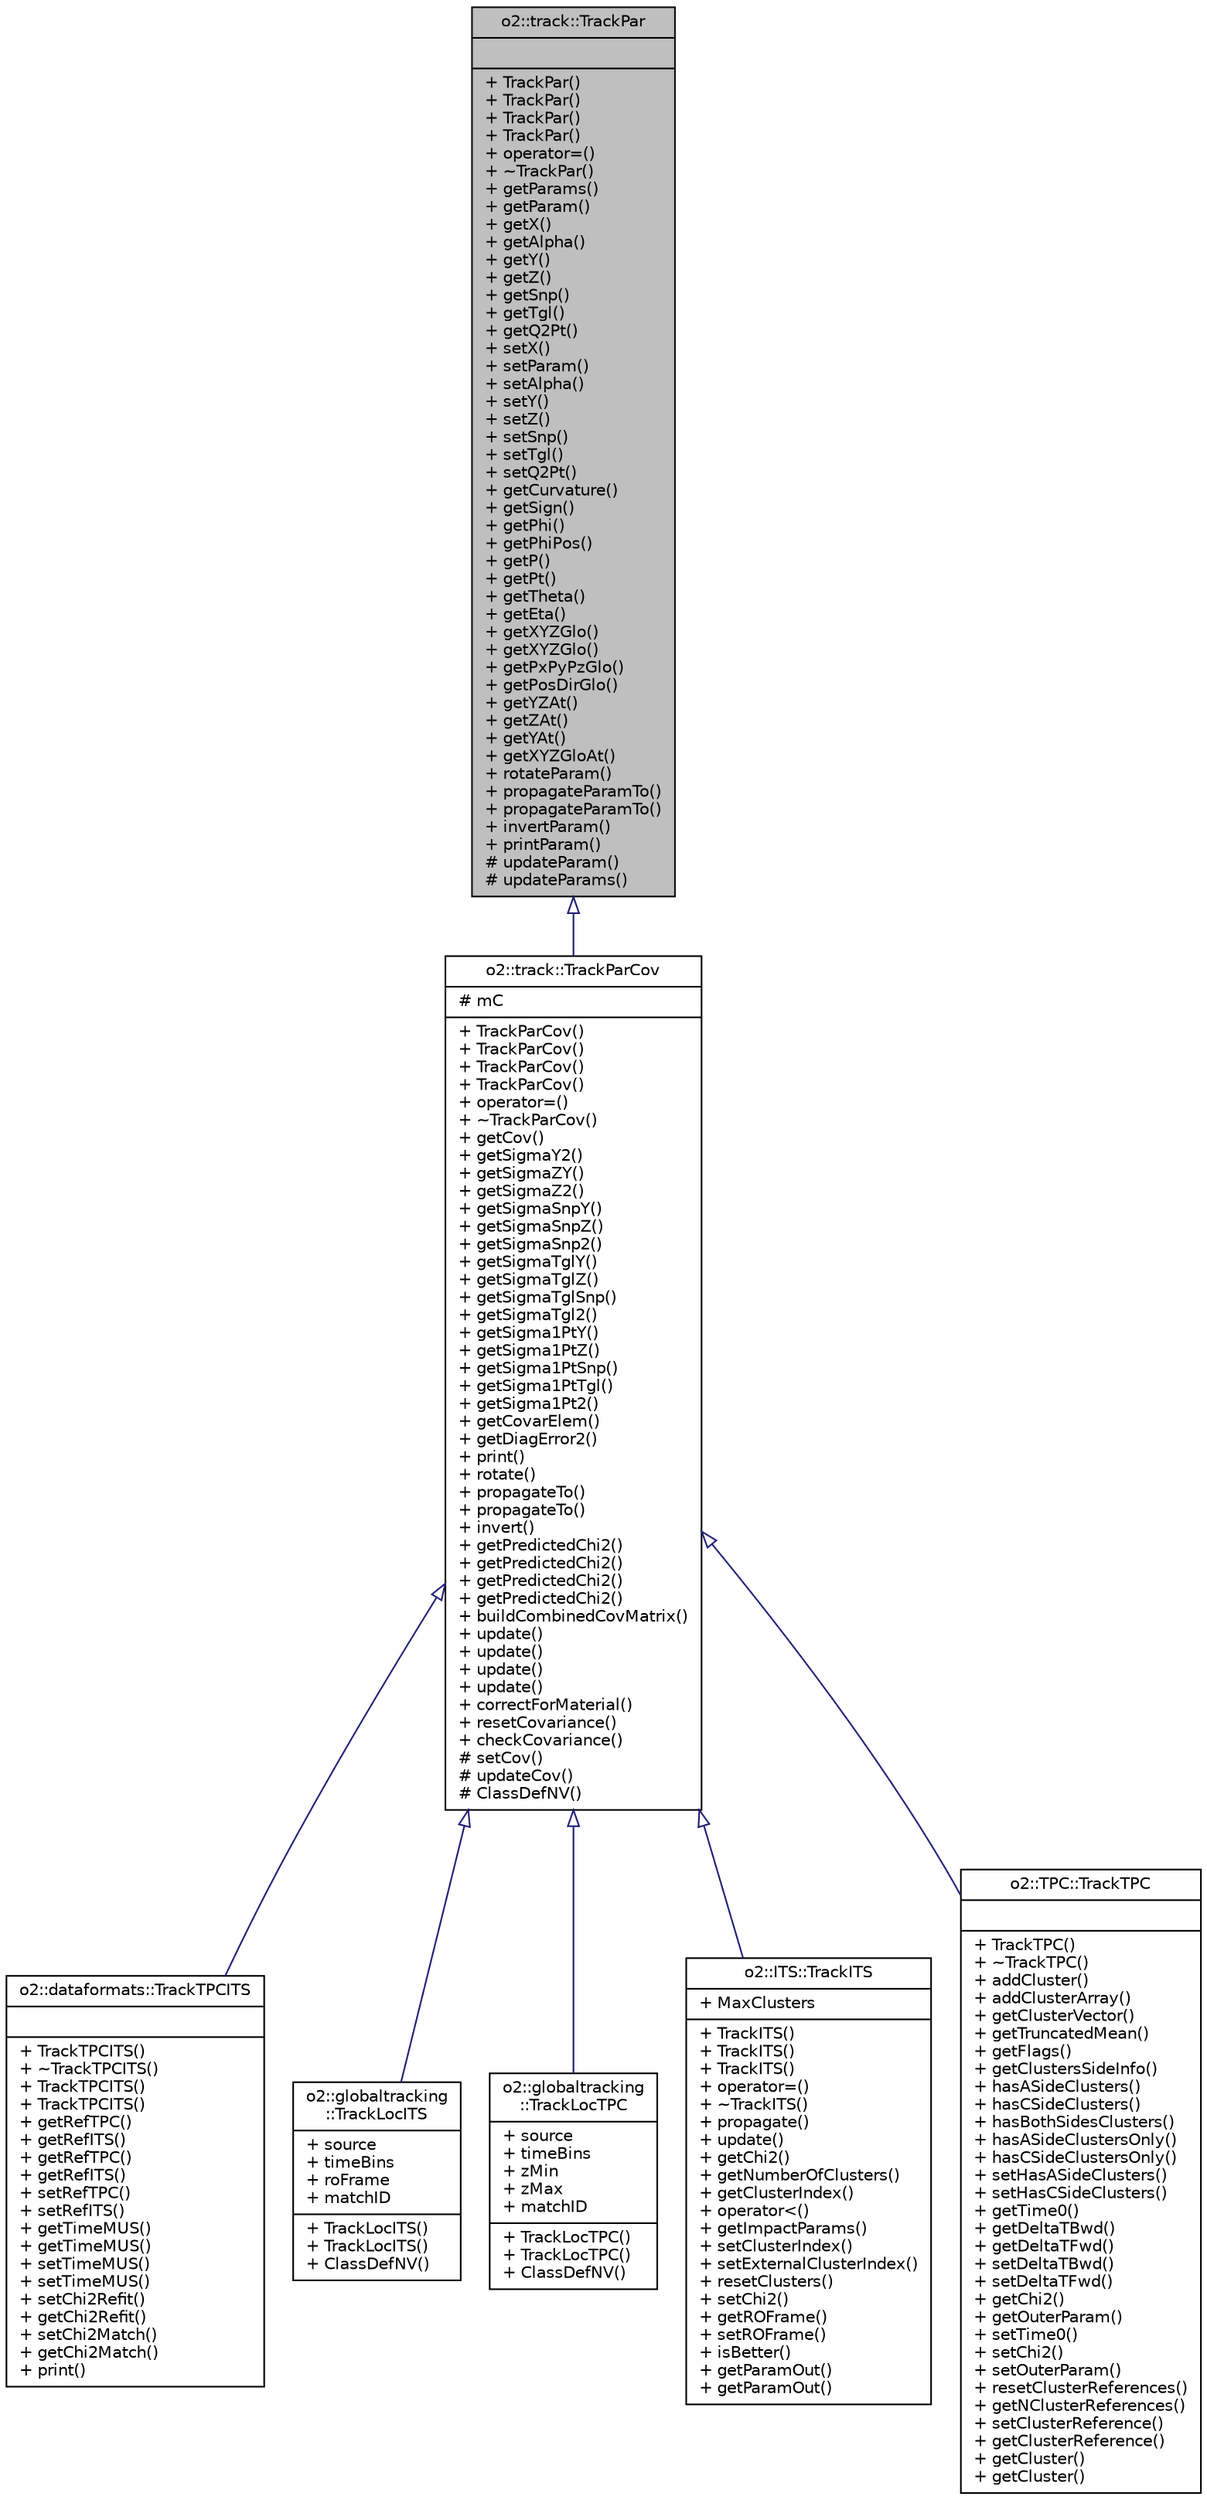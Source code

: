 digraph "o2::track::TrackPar"
{
 // INTERACTIVE_SVG=YES
  bgcolor="transparent";
  edge [fontname="Helvetica",fontsize="10",labelfontname="Helvetica",labelfontsize="10"];
  node [fontname="Helvetica",fontsize="10",shape=record];
  Node1 [label="{o2::track::TrackPar\n||+ TrackPar()\l+ TrackPar()\l+ TrackPar()\l+ TrackPar()\l+ operator=()\l+ ~TrackPar()\l+ getParams()\l+ getParam()\l+ getX()\l+ getAlpha()\l+ getY()\l+ getZ()\l+ getSnp()\l+ getTgl()\l+ getQ2Pt()\l+ setX()\l+ setParam()\l+ setAlpha()\l+ setY()\l+ setZ()\l+ setSnp()\l+ setTgl()\l+ setQ2Pt()\l+ getCurvature()\l+ getSign()\l+ getPhi()\l+ getPhiPos()\l+ getP()\l+ getPt()\l+ getTheta()\l+ getEta()\l+ getXYZGlo()\l+ getXYZGlo()\l+ getPxPyPzGlo()\l+ getPosDirGlo()\l+ getYZAt()\l+ getZAt()\l+ getYAt()\l+ getXYZGloAt()\l+ rotateParam()\l+ propagateParamTo()\l+ propagateParamTo()\l+ invertParam()\l+ printParam()\l# updateParam()\l# updateParams()\l}",height=0.2,width=0.4,color="black", fillcolor="grey75", style="filled" fontcolor="black"];
  Node1 -> Node2 [dir="back",color="midnightblue",fontsize="10",style="solid",arrowtail="onormal",fontname="Helvetica"];
  Node2 [label="{o2::track::TrackParCov\n|# mC\l|+ TrackParCov()\l+ TrackParCov()\l+ TrackParCov()\l+ TrackParCov()\l+ operator=()\l+ ~TrackParCov()\l+ getCov()\l+ getSigmaY2()\l+ getSigmaZY()\l+ getSigmaZ2()\l+ getSigmaSnpY()\l+ getSigmaSnpZ()\l+ getSigmaSnp2()\l+ getSigmaTglY()\l+ getSigmaTglZ()\l+ getSigmaTglSnp()\l+ getSigmaTgl2()\l+ getSigma1PtY()\l+ getSigma1PtZ()\l+ getSigma1PtSnp()\l+ getSigma1PtTgl()\l+ getSigma1Pt2()\l+ getCovarElem()\l+ getDiagError2()\l+ print()\l+ rotate()\l+ propagateTo()\l+ propagateTo()\l+ invert()\l+ getPredictedChi2()\l+ getPredictedChi2()\l+ getPredictedChi2()\l+ getPredictedChi2()\l+ buildCombinedCovMatrix()\l+ update()\l+ update()\l+ update()\l+ update()\l+ correctForMaterial()\l+ resetCovariance()\l+ checkCovariance()\l# setCov()\l# updateCov()\l# ClassDefNV()\l}",height=0.2,width=0.4,color="black",URL="$de/dea/classo2_1_1track_1_1TrackParCov.html"];
  Node2 -> Node3 [dir="back",color="midnightblue",fontsize="10",style="solid",arrowtail="onormal",fontname="Helvetica"];
  Node3 [label="{o2::dataformats::TrackTPCITS\n||+ TrackTPCITS()\l+ ~TrackTPCITS()\l+ TrackTPCITS()\l+ TrackTPCITS()\l+ getRefTPC()\l+ getRefITS()\l+ getRefTPC()\l+ getRefITS()\l+ setRefTPC()\l+ setRefITS()\l+ getTimeMUS()\l+ getTimeMUS()\l+ setTimeMUS()\l+ setTimeMUS()\l+ setChi2Refit()\l+ getChi2Refit()\l+ setChi2Match()\l+ getChi2Match()\l+ print()\l}",height=0.2,width=0.4,color="black",URL="$d6/d67/classo2_1_1dataformats_1_1TrackTPCITS.html"];
  Node2 -> Node4 [dir="back",color="midnightblue",fontsize="10",style="solid",arrowtail="onormal",fontname="Helvetica"];
  Node4 [label="{o2::globaltracking\l::TrackLocITS\n|+ source\l+ timeBins\l+ roFrame\l+ matchID\l|+ TrackLocITS()\l+ TrackLocITS()\l+ ClassDefNV()\l}",height=0.2,width=0.4,color="black",URL="$d8/d71/structo2_1_1globaltracking_1_1TrackLocITS.html"];
  Node2 -> Node5 [dir="back",color="midnightblue",fontsize="10",style="solid",arrowtail="onormal",fontname="Helvetica"];
  Node5 [label="{o2::globaltracking\l::TrackLocTPC\n|+ source\l+ timeBins\l+ zMin\l+ zMax\l+ matchID\l|+ TrackLocTPC()\l+ TrackLocTPC()\l+ ClassDefNV()\l}",height=0.2,width=0.4,color="black",URL="$db/dea/structo2_1_1globaltracking_1_1TrackLocTPC.html"];
  Node2 -> Node6 [dir="back",color="midnightblue",fontsize="10",style="solid",arrowtail="onormal",fontname="Helvetica"];
  Node6 [label="{o2::ITS::TrackITS\n|+ MaxClusters\l|+ TrackITS()\l+ TrackITS()\l+ TrackITS()\l+ operator=()\l+ ~TrackITS()\l+ propagate()\l+ update()\l+ getChi2()\l+ getNumberOfClusters()\l+ getClusterIndex()\l+ operator\<()\l+ getImpactParams()\l+ setClusterIndex()\l+ setExternalClusterIndex()\l+ resetClusters()\l+ setChi2()\l+ getROFrame()\l+ setROFrame()\l+ isBetter()\l+ getParamOut()\l+ getParamOut()\l}",height=0.2,width=0.4,color="black",URL="$dd/d41/classo2_1_1ITS_1_1TrackITS.html"];
  Node2 -> Node7 [dir="back",color="midnightblue",fontsize="10",style="solid",arrowtail="onormal",fontname="Helvetica"];
  Node7 [label="{o2::TPC::TrackTPC\n||+ TrackTPC()\l+ ~TrackTPC()\l+ addCluster()\l+ addClusterArray()\l+ getClusterVector()\l+ getTruncatedMean()\l+ getFlags()\l+ getClustersSideInfo()\l+ hasASideClusters()\l+ hasCSideClusters()\l+ hasBothSidesClusters()\l+ hasASideClustersOnly()\l+ hasCSideClustersOnly()\l+ setHasASideClusters()\l+ setHasCSideClusters()\l+ getTime0()\l+ getDeltaTBwd()\l+ getDeltaTFwd()\l+ setDeltaTBwd()\l+ setDeltaTFwd()\l+ getChi2()\l+ getOuterParam()\l+ setTime0()\l+ setChi2()\l+ setOuterParam()\l+ resetClusterReferences()\l+ getNClusterReferences()\l+ setClusterReference()\l+ getClusterReference()\l+ getCluster()\l+ getCluster()\l}",height=0.2,width=0.4,color="black",URL="$d9/d6e/classo2_1_1TPC_1_1TrackTPC.html"];
}
